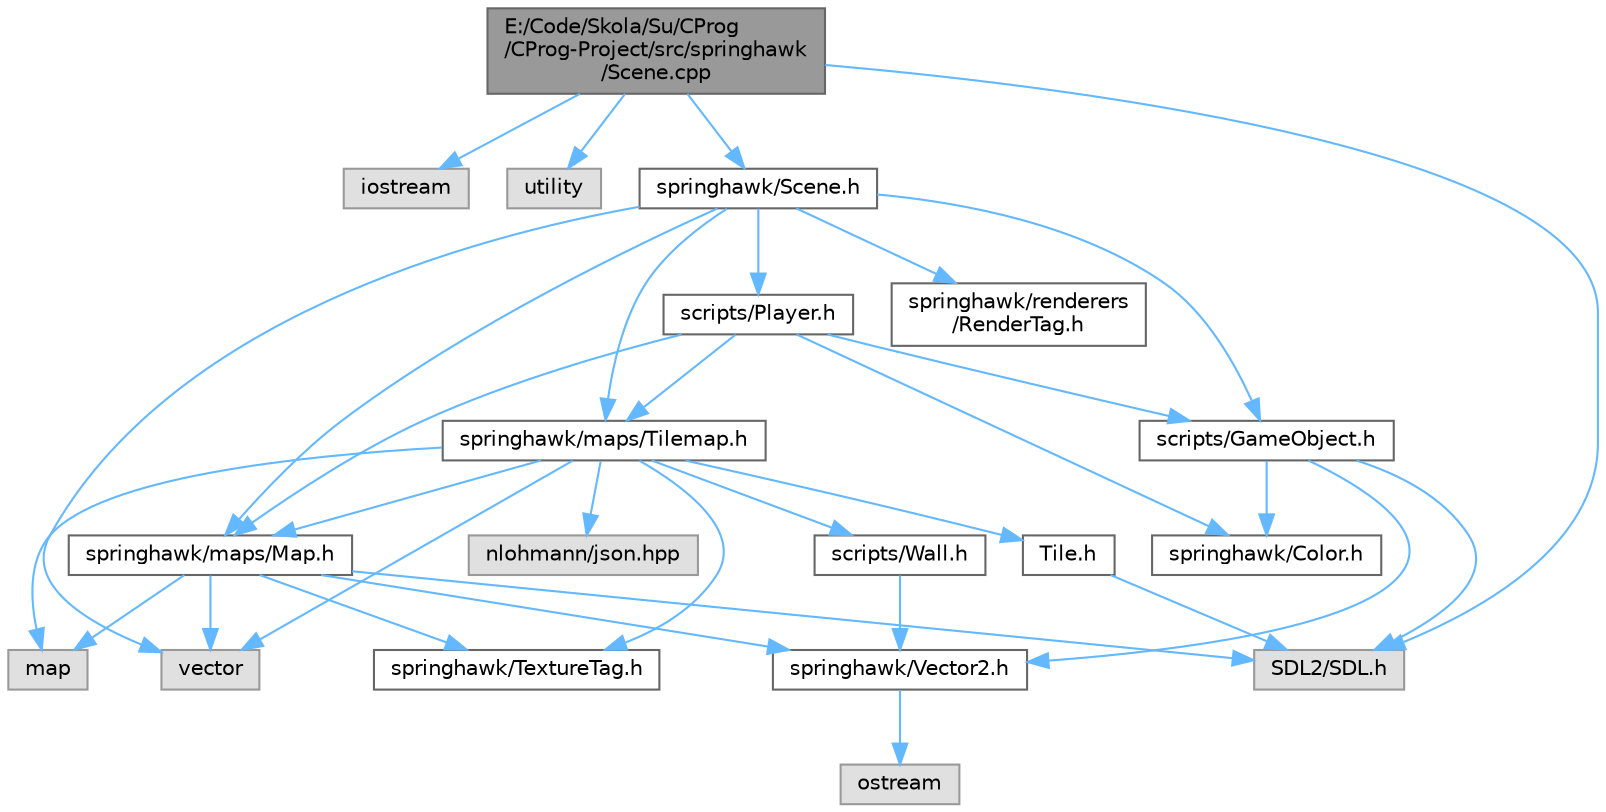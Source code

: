 digraph "E:/Code/Skola/Su/CProg/CProg-Project/src/springhawk/Scene.cpp"
{
 // LATEX_PDF_SIZE
  bgcolor="transparent";
  edge [fontname=Helvetica,fontsize=10,labelfontname=Helvetica,labelfontsize=10];
  node [fontname=Helvetica,fontsize=10,shape=box,height=0.2,width=0.4];
  Node1 [id="Node000001",label="E:/Code/Skola/Su/CProg\l/CProg-Project/src/springhawk\l/Scene.cpp",height=0.2,width=0.4,color="gray40", fillcolor="grey60", style="filled", fontcolor="black",tooltip=" "];
  Node1 -> Node2 [id="edge1_Node000001_Node000002",color="steelblue1",style="solid",tooltip=" "];
  Node2 [id="Node000002",label="iostream",height=0.2,width=0.4,color="grey60", fillcolor="#E0E0E0", style="filled",tooltip=" "];
  Node1 -> Node3 [id="edge2_Node000001_Node000003",color="steelblue1",style="solid",tooltip=" "];
  Node3 [id="Node000003",label="utility",height=0.2,width=0.4,color="grey60", fillcolor="#E0E0E0", style="filled",tooltip=" "];
  Node1 -> Node4 [id="edge3_Node000001_Node000004",color="steelblue1",style="solid",tooltip=" "];
  Node4 [id="Node000004",label="springhawk/Scene.h",height=0.2,width=0.4,color="grey40", fillcolor="white", style="filled",URL="$_scene_8h.html",tooltip=" "];
  Node4 -> Node5 [id="edge4_Node000004_Node000005",color="steelblue1",style="solid",tooltip=" "];
  Node5 [id="Node000005",label="scripts/Player.h",height=0.2,width=0.4,color="grey40", fillcolor="white", style="filled",URL="$_player_8h.html",tooltip=" "];
  Node5 -> Node6 [id="edge5_Node000005_Node000006",color="steelblue1",style="solid",tooltip=" "];
  Node6 [id="Node000006",label="scripts/GameObject.h",height=0.2,width=0.4,color="grey40", fillcolor="white", style="filled",URL="$_game_object_8h.html",tooltip=" "];
  Node6 -> Node7 [id="edge6_Node000006_Node000007",color="steelblue1",style="solid",tooltip=" "];
  Node7 [id="Node000007",label="springhawk/Color.h",height=0.2,width=0.4,color="grey40", fillcolor="white", style="filled",URL="$_color_8h.html",tooltip=" "];
  Node6 -> Node8 [id="edge7_Node000006_Node000008",color="steelblue1",style="solid",tooltip=" "];
  Node8 [id="Node000008",label="springhawk/Vector2.h",height=0.2,width=0.4,color="grey40", fillcolor="white", style="filled",URL="$_vector2_8h.html",tooltip=" "];
  Node8 -> Node9 [id="edge8_Node000008_Node000009",color="steelblue1",style="solid",tooltip=" "];
  Node9 [id="Node000009",label="ostream",height=0.2,width=0.4,color="grey60", fillcolor="#E0E0E0", style="filled",tooltip=" "];
  Node6 -> Node10 [id="edge9_Node000006_Node000010",color="steelblue1",style="solid",tooltip=" "];
  Node10 [id="Node000010",label="SDL2/SDL.h",height=0.2,width=0.4,color="grey60", fillcolor="#E0E0E0", style="filled",tooltip=" "];
  Node5 -> Node7 [id="edge10_Node000005_Node000007",color="steelblue1",style="solid",tooltip=" "];
  Node5 -> Node11 [id="edge11_Node000005_Node000011",color="steelblue1",style="solid",tooltip=" "];
  Node11 [id="Node000011",label="springhawk/maps/Map.h",height=0.2,width=0.4,color="grey40", fillcolor="white", style="filled",URL="$_map_8h.html",tooltip=" "];
  Node11 -> Node12 [id="edge12_Node000011_Node000012",color="steelblue1",style="solid",tooltip=" "];
  Node12 [id="Node000012",label="map",height=0.2,width=0.4,color="grey60", fillcolor="#E0E0E0", style="filled",tooltip=" "];
  Node11 -> Node8 [id="edge13_Node000011_Node000008",color="steelblue1",style="solid",tooltip=" "];
  Node11 -> Node10 [id="edge14_Node000011_Node000010",color="steelblue1",style="solid",tooltip=" "];
  Node11 -> Node13 [id="edge15_Node000011_Node000013",color="steelblue1",style="solid",tooltip=" "];
  Node13 [id="Node000013",label="vector",height=0.2,width=0.4,color="grey60", fillcolor="#E0E0E0", style="filled",tooltip=" "];
  Node11 -> Node14 [id="edge16_Node000011_Node000014",color="steelblue1",style="solid",tooltip=" "];
  Node14 [id="Node000014",label="springhawk/TextureTag.h",height=0.2,width=0.4,color="grey40", fillcolor="white", style="filled",URL="$_texture_tag_8h.html",tooltip=" "];
  Node5 -> Node15 [id="edge17_Node000005_Node000015",color="steelblue1",style="solid",tooltip=" "];
  Node15 [id="Node000015",label="springhawk/maps/Tilemap.h",height=0.2,width=0.4,color="grey40", fillcolor="white", style="filled",URL="$_tilemap_8h.html",tooltip=" "];
  Node15 -> Node13 [id="edge18_Node000015_Node000013",color="steelblue1",style="solid",tooltip=" "];
  Node15 -> Node12 [id="edge19_Node000015_Node000012",color="steelblue1",style="solid",tooltip=" "];
  Node15 -> Node11 [id="edge20_Node000015_Node000011",color="steelblue1",style="solid",tooltip=" "];
  Node15 -> Node16 [id="edge21_Node000015_Node000016",color="steelblue1",style="solid",tooltip=" "];
  Node16 [id="Node000016",label="scripts/Wall.h",height=0.2,width=0.4,color="grey40", fillcolor="white", style="filled",URL="$_wall_8h.html",tooltip=" "];
  Node16 -> Node8 [id="edge22_Node000016_Node000008",color="steelblue1",style="solid",tooltip=" "];
  Node15 -> Node17 [id="edge23_Node000015_Node000017",color="steelblue1",style="solid",tooltip=" "];
  Node17 [id="Node000017",label="Tile.h",height=0.2,width=0.4,color="grey40", fillcolor="white", style="filled",URL="$_tile_8h.html",tooltip=" "];
  Node17 -> Node10 [id="edge24_Node000017_Node000010",color="steelblue1",style="solid",tooltip=" "];
  Node15 -> Node14 [id="edge25_Node000015_Node000014",color="steelblue1",style="solid",tooltip=" "];
  Node15 -> Node18 [id="edge26_Node000015_Node000018",color="steelblue1",style="solid",tooltip=" "];
  Node18 [id="Node000018",label="nlohmann/json.hpp",height=0.2,width=0.4,color="grey60", fillcolor="#E0E0E0", style="filled",tooltip=" "];
  Node4 -> Node6 [id="edge27_Node000004_Node000006",color="steelblue1",style="solid",tooltip=" "];
  Node4 -> Node19 [id="edge28_Node000004_Node000019",color="steelblue1",style="solid",tooltip=" "];
  Node19 [id="Node000019",label="springhawk/renderers\l/RenderTag.h",height=0.2,width=0.4,color="grey40", fillcolor="white", style="filled",URL="$_render_tag_8h.html",tooltip=" "];
  Node4 -> Node11 [id="edge29_Node000004_Node000011",color="steelblue1",style="solid",tooltip=" "];
  Node4 -> Node15 [id="edge30_Node000004_Node000015",color="steelblue1",style="solid",tooltip=" "];
  Node4 -> Node13 [id="edge31_Node000004_Node000013",color="steelblue1",style="solid",tooltip=" "];
  Node1 -> Node10 [id="edge32_Node000001_Node000010",color="steelblue1",style="solid",tooltip=" "];
}
